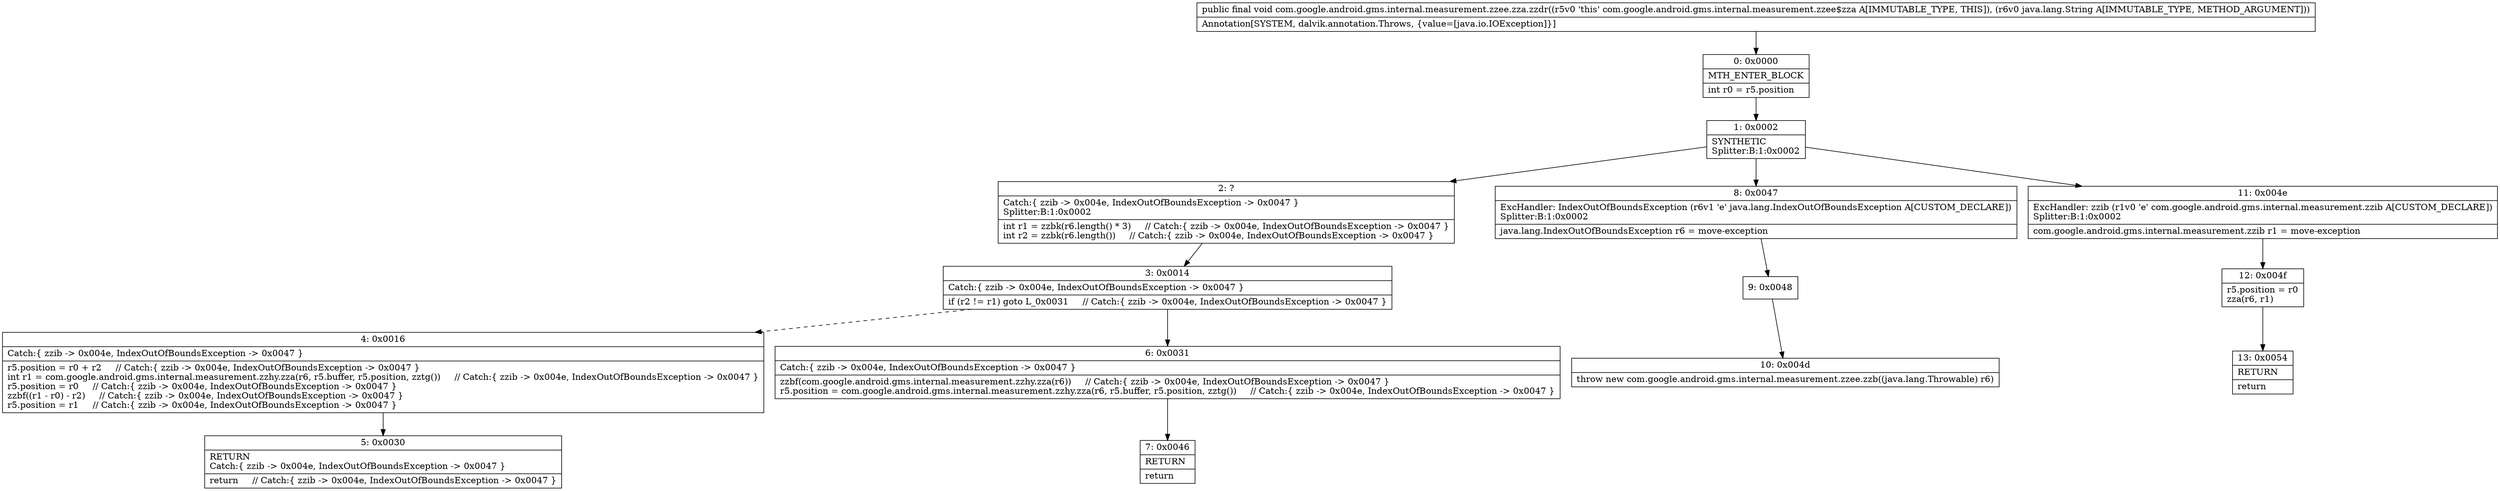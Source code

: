digraph "CFG forcom.google.android.gms.internal.measurement.zzee.zza.zzdr(Ljava\/lang\/String;)V" {
Node_0 [shape=record,label="{0\:\ 0x0000|MTH_ENTER_BLOCK\l|int r0 = r5.position\l}"];
Node_1 [shape=record,label="{1\:\ 0x0002|SYNTHETIC\lSplitter:B:1:0x0002\l}"];
Node_2 [shape=record,label="{2\:\ ?|Catch:\{ zzib \-\> 0x004e, IndexOutOfBoundsException \-\> 0x0047 \}\lSplitter:B:1:0x0002\l|int r1 = zzbk(r6.length() * 3)     \/\/ Catch:\{ zzib \-\> 0x004e, IndexOutOfBoundsException \-\> 0x0047 \}\lint r2 = zzbk(r6.length())     \/\/ Catch:\{ zzib \-\> 0x004e, IndexOutOfBoundsException \-\> 0x0047 \}\l}"];
Node_3 [shape=record,label="{3\:\ 0x0014|Catch:\{ zzib \-\> 0x004e, IndexOutOfBoundsException \-\> 0x0047 \}\l|if (r2 != r1) goto L_0x0031     \/\/ Catch:\{ zzib \-\> 0x004e, IndexOutOfBoundsException \-\> 0x0047 \}\l}"];
Node_4 [shape=record,label="{4\:\ 0x0016|Catch:\{ zzib \-\> 0x004e, IndexOutOfBoundsException \-\> 0x0047 \}\l|r5.position = r0 + r2     \/\/ Catch:\{ zzib \-\> 0x004e, IndexOutOfBoundsException \-\> 0x0047 \}\lint r1 = com.google.android.gms.internal.measurement.zzhy.zza(r6, r5.buffer, r5.position, zztg())     \/\/ Catch:\{ zzib \-\> 0x004e, IndexOutOfBoundsException \-\> 0x0047 \}\lr5.position = r0     \/\/ Catch:\{ zzib \-\> 0x004e, IndexOutOfBoundsException \-\> 0x0047 \}\lzzbf((r1 \- r0) \- r2)     \/\/ Catch:\{ zzib \-\> 0x004e, IndexOutOfBoundsException \-\> 0x0047 \}\lr5.position = r1     \/\/ Catch:\{ zzib \-\> 0x004e, IndexOutOfBoundsException \-\> 0x0047 \}\l}"];
Node_5 [shape=record,label="{5\:\ 0x0030|RETURN\lCatch:\{ zzib \-\> 0x004e, IndexOutOfBoundsException \-\> 0x0047 \}\l|return     \/\/ Catch:\{ zzib \-\> 0x004e, IndexOutOfBoundsException \-\> 0x0047 \}\l}"];
Node_6 [shape=record,label="{6\:\ 0x0031|Catch:\{ zzib \-\> 0x004e, IndexOutOfBoundsException \-\> 0x0047 \}\l|zzbf(com.google.android.gms.internal.measurement.zzhy.zza(r6))     \/\/ Catch:\{ zzib \-\> 0x004e, IndexOutOfBoundsException \-\> 0x0047 \}\lr5.position = com.google.android.gms.internal.measurement.zzhy.zza(r6, r5.buffer, r5.position, zztg())     \/\/ Catch:\{ zzib \-\> 0x004e, IndexOutOfBoundsException \-\> 0x0047 \}\l}"];
Node_7 [shape=record,label="{7\:\ 0x0046|RETURN\l|return\l}"];
Node_8 [shape=record,label="{8\:\ 0x0047|ExcHandler: IndexOutOfBoundsException (r6v1 'e' java.lang.IndexOutOfBoundsException A[CUSTOM_DECLARE])\lSplitter:B:1:0x0002\l|java.lang.IndexOutOfBoundsException r6 = move\-exception\l}"];
Node_9 [shape=record,label="{9\:\ 0x0048}"];
Node_10 [shape=record,label="{10\:\ 0x004d|throw new com.google.android.gms.internal.measurement.zzee.zzb((java.lang.Throwable) r6)\l}"];
Node_11 [shape=record,label="{11\:\ 0x004e|ExcHandler: zzib (r1v0 'e' com.google.android.gms.internal.measurement.zzib A[CUSTOM_DECLARE])\lSplitter:B:1:0x0002\l|com.google.android.gms.internal.measurement.zzib r1 = move\-exception\l}"];
Node_12 [shape=record,label="{12\:\ 0x004f|r5.position = r0\lzza(r6, r1)\l}"];
Node_13 [shape=record,label="{13\:\ 0x0054|RETURN\l|return\l}"];
MethodNode[shape=record,label="{public final void com.google.android.gms.internal.measurement.zzee.zza.zzdr((r5v0 'this' com.google.android.gms.internal.measurement.zzee$zza A[IMMUTABLE_TYPE, THIS]), (r6v0 java.lang.String A[IMMUTABLE_TYPE, METHOD_ARGUMENT]))  | Annotation[SYSTEM, dalvik.annotation.Throws, \{value=[java.io.IOException]\}]\l}"];
MethodNode -> Node_0;
Node_0 -> Node_1;
Node_1 -> Node_2;
Node_1 -> Node_11;
Node_1 -> Node_8;
Node_2 -> Node_3;
Node_3 -> Node_4[style=dashed];
Node_3 -> Node_6;
Node_4 -> Node_5;
Node_6 -> Node_7;
Node_8 -> Node_9;
Node_9 -> Node_10;
Node_11 -> Node_12;
Node_12 -> Node_13;
}

